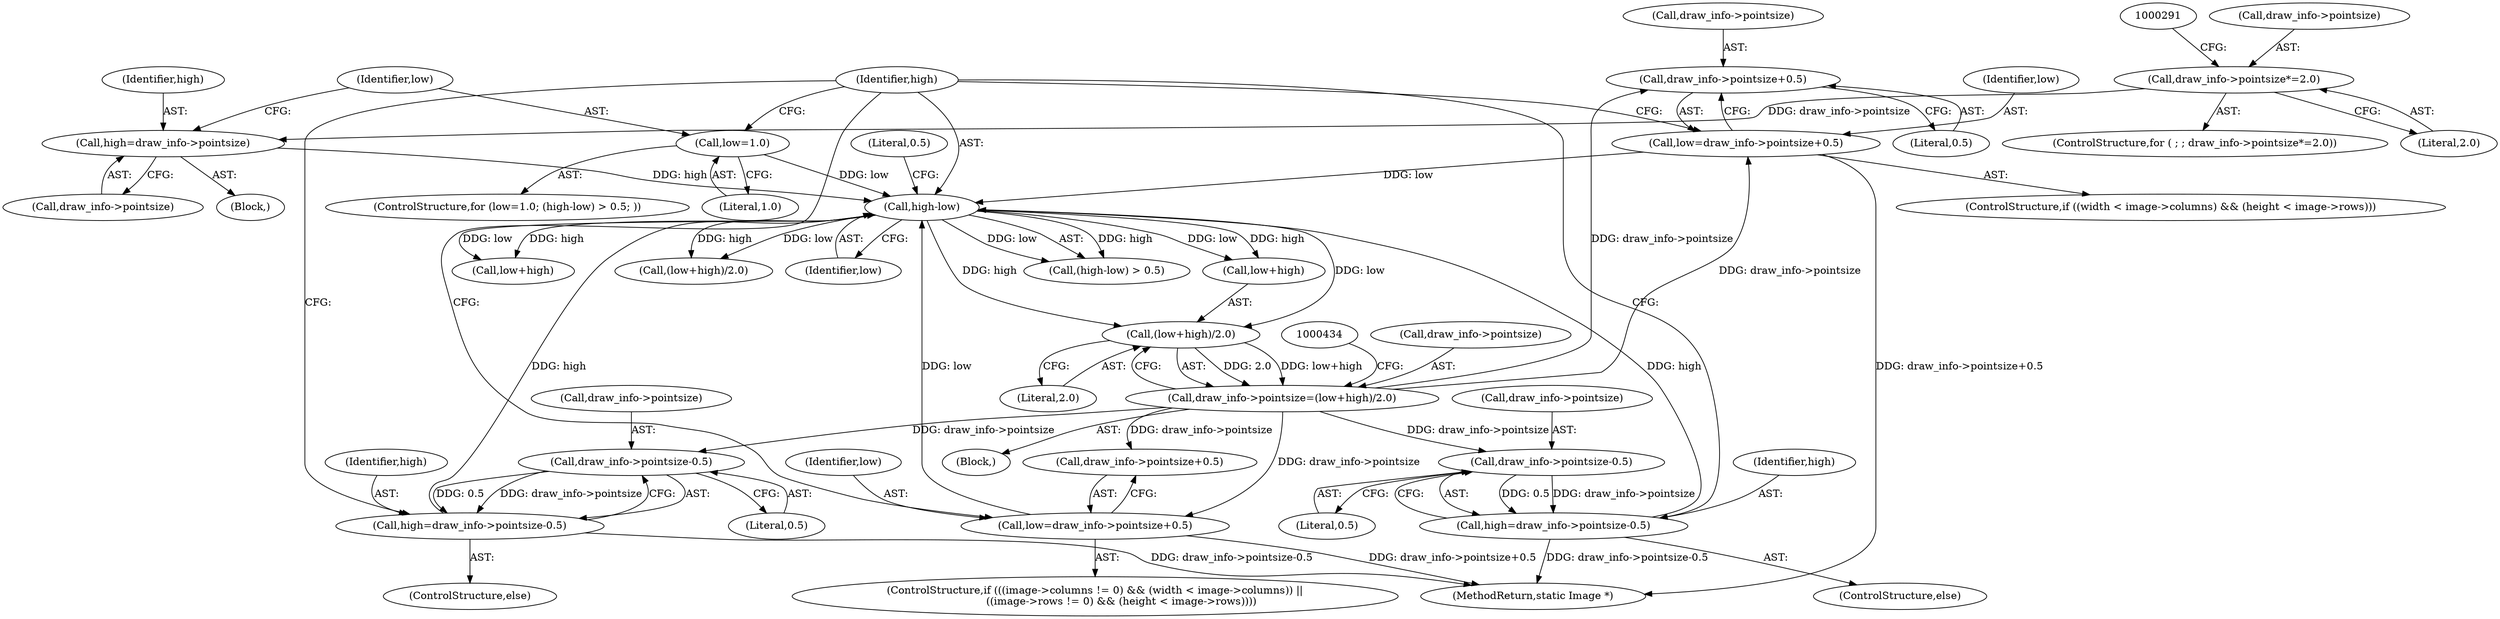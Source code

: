 digraph "0_ImageMagick_f6e9d0d9955e85bdd7540b251cd50d598dacc5e6_30@pointer" {
"1000524" [label="(Call,draw_info->pointsize+0.5)"];
"1000424" [label="(Call,draw_info->pointsize=(low+high)/2.0)"];
"1000428" [label="(Call,(low+high)/2.0)"];
"1000419" [label="(Call,high-low)"];
"1000570" [label="(Call,high=draw_info->pointsize-0.5)"];
"1000572" [label="(Call,draw_info->pointsize-0.5)"];
"1000530" [label="(Call,high=draw_info->pointsize-0.5)"];
"1000532" [label="(Call,draw_info->pointsize-0.5)"];
"1000409" [label="(Call,high=draw_info->pointsize)"];
"1000284" [label="(Call,draw_info->pointsize*=2.0)"];
"1000562" [label="(Call,low=draw_info->pointsize+0.5)"];
"1000415" [label="(Call,low=1.0)"];
"1000522" [label="(Call,low=draw_info->pointsize+0.5)"];
"1000533" [label="(Call,draw_info->pointsize)"];
"1000525" [label="(Call,draw_info->pointsize)"];
"1000582" [label="(Call,(low+high)/2.0)"];
"1000414" [label="(ControlStructure,for (low=1.0; (high-low) > 0.5; ))"];
"1000424" [label="(Call,draw_info->pointsize=(low+high)/2.0)"];
"1000418" [label="(Call,(high-low) > 0.5)"];
"1000419" [label="(Call,high-low)"];
"1000280" [label="(Block,)"];
"1000416" [label="(Identifier,low)"];
"1000571" [label="(Identifier,high)"];
"1000422" [label="(Literal,0.5)"];
"1000425" [label="(Call,draw_info->pointsize)"];
"1000562" [label="(Call,low=draw_info->pointsize+0.5)"];
"1000410" [label="(Identifier,high)"];
"1000522" [label="(Call,low=draw_info->pointsize+0.5)"];
"1000569" [label="(ControlStructure,else)"];
"1000532" [label="(Call,draw_info->pointsize-0.5)"];
"1000417" [label="(Literal,1.0)"];
"1000531" [label="(Identifier,high)"];
"1000874" [label="(MethodReturn,static Image *)"];
"1000411" [label="(Call,draw_info->pointsize)"];
"1000563" [label="(Identifier,low)"];
"1000529" [label="(ControlStructure,else)"];
"1000564" [label="(Call,draw_info->pointsize+0.5)"];
"1000285" [label="(Call,draw_info->pointsize)"];
"1000429" [label="(Call,low+high)"];
"1000415" [label="(Call,low=1.0)"];
"1000536" [label="(Literal,0.5)"];
"1000428" [label="(Call,(low+high)/2.0)"];
"1000283" [label="(ControlStructure,for ( ; ; draw_info->pointsize*=2.0))"];
"1000421" [label="(Identifier,low)"];
"1000432" [label="(Literal,2.0)"];
"1000572" [label="(Call,draw_info->pointsize-0.5)"];
"1000284" [label="(Call,draw_info->pointsize*=2.0)"];
"1000530" [label="(Call,high=draw_info->pointsize-0.5)"];
"1000420" [label="(Identifier,high)"];
"1000288" [label="(Literal,2.0)"];
"1000538" [label="(ControlStructure,if (((image->columns != 0) && (width < image->columns)) ||\n                ((image->rows != 0) && (height < image->rows))))"];
"1000523" [label="(Identifier,low)"];
"1000524" [label="(Call,draw_info->pointsize+0.5)"];
"1000409" [label="(Call,high=draw_info->pointsize)"];
"1000583" [label="(Call,low+high)"];
"1000570" [label="(Call,high=draw_info->pointsize-0.5)"];
"1000573" [label="(Call,draw_info->pointsize)"];
"1000423" [label="(Block,)"];
"1000576" [label="(Literal,0.5)"];
"1000510" [label="(ControlStructure,if ((width < image->columns) && (height < image->rows)))"];
"1000528" [label="(Literal,0.5)"];
"1000524" -> "1000522"  [label="AST: "];
"1000524" -> "1000528"  [label="CFG: "];
"1000525" -> "1000524"  [label="AST: "];
"1000528" -> "1000524"  [label="AST: "];
"1000522" -> "1000524"  [label="CFG: "];
"1000424" -> "1000524"  [label="DDG: draw_info->pointsize"];
"1000424" -> "1000423"  [label="AST: "];
"1000424" -> "1000428"  [label="CFG: "];
"1000425" -> "1000424"  [label="AST: "];
"1000428" -> "1000424"  [label="AST: "];
"1000434" -> "1000424"  [label="CFG: "];
"1000428" -> "1000424"  [label="DDG: low+high"];
"1000428" -> "1000424"  [label="DDG: 2.0"];
"1000424" -> "1000522"  [label="DDG: draw_info->pointsize"];
"1000424" -> "1000532"  [label="DDG: draw_info->pointsize"];
"1000424" -> "1000562"  [label="DDG: draw_info->pointsize"];
"1000424" -> "1000564"  [label="DDG: draw_info->pointsize"];
"1000424" -> "1000572"  [label="DDG: draw_info->pointsize"];
"1000428" -> "1000432"  [label="CFG: "];
"1000429" -> "1000428"  [label="AST: "];
"1000432" -> "1000428"  [label="AST: "];
"1000419" -> "1000428"  [label="DDG: low"];
"1000419" -> "1000428"  [label="DDG: high"];
"1000419" -> "1000418"  [label="AST: "];
"1000419" -> "1000421"  [label="CFG: "];
"1000420" -> "1000419"  [label="AST: "];
"1000421" -> "1000419"  [label="AST: "];
"1000422" -> "1000419"  [label="CFG: "];
"1000419" -> "1000418"  [label="DDG: high"];
"1000419" -> "1000418"  [label="DDG: low"];
"1000570" -> "1000419"  [label="DDG: high"];
"1000530" -> "1000419"  [label="DDG: high"];
"1000409" -> "1000419"  [label="DDG: high"];
"1000562" -> "1000419"  [label="DDG: low"];
"1000415" -> "1000419"  [label="DDG: low"];
"1000522" -> "1000419"  [label="DDG: low"];
"1000419" -> "1000429"  [label="DDG: low"];
"1000419" -> "1000429"  [label="DDG: high"];
"1000419" -> "1000582"  [label="DDG: low"];
"1000419" -> "1000582"  [label="DDG: high"];
"1000419" -> "1000583"  [label="DDG: low"];
"1000419" -> "1000583"  [label="DDG: high"];
"1000570" -> "1000569"  [label="AST: "];
"1000570" -> "1000572"  [label="CFG: "];
"1000571" -> "1000570"  [label="AST: "];
"1000572" -> "1000570"  [label="AST: "];
"1000420" -> "1000570"  [label="CFG: "];
"1000570" -> "1000874"  [label="DDG: draw_info->pointsize-0.5"];
"1000572" -> "1000570"  [label="DDG: draw_info->pointsize"];
"1000572" -> "1000570"  [label="DDG: 0.5"];
"1000572" -> "1000576"  [label="CFG: "];
"1000573" -> "1000572"  [label="AST: "];
"1000576" -> "1000572"  [label="AST: "];
"1000530" -> "1000529"  [label="AST: "];
"1000530" -> "1000532"  [label="CFG: "];
"1000531" -> "1000530"  [label="AST: "];
"1000532" -> "1000530"  [label="AST: "];
"1000420" -> "1000530"  [label="CFG: "];
"1000530" -> "1000874"  [label="DDG: draw_info->pointsize-0.5"];
"1000532" -> "1000530"  [label="DDG: draw_info->pointsize"];
"1000532" -> "1000530"  [label="DDG: 0.5"];
"1000532" -> "1000536"  [label="CFG: "];
"1000533" -> "1000532"  [label="AST: "];
"1000536" -> "1000532"  [label="AST: "];
"1000409" -> "1000280"  [label="AST: "];
"1000409" -> "1000411"  [label="CFG: "];
"1000410" -> "1000409"  [label="AST: "];
"1000411" -> "1000409"  [label="AST: "];
"1000416" -> "1000409"  [label="CFG: "];
"1000284" -> "1000409"  [label="DDG: draw_info->pointsize"];
"1000284" -> "1000283"  [label="AST: "];
"1000284" -> "1000288"  [label="CFG: "];
"1000285" -> "1000284"  [label="AST: "];
"1000288" -> "1000284"  [label="AST: "];
"1000291" -> "1000284"  [label="CFG: "];
"1000562" -> "1000538"  [label="AST: "];
"1000562" -> "1000564"  [label="CFG: "];
"1000563" -> "1000562"  [label="AST: "];
"1000564" -> "1000562"  [label="AST: "];
"1000420" -> "1000562"  [label="CFG: "];
"1000562" -> "1000874"  [label="DDG: draw_info->pointsize+0.5"];
"1000415" -> "1000414"  [label="AST: "];
"1000415" -> "1000417"  [label="CFG: "];
"1000416" -> "1000415"  [label="AST: "];
"1000417" -> "1000415"  [label="AST: "];
"1000420" -> "1000415"  [label="CFG: "];
"1000522" -> "1000510"  [label="AST: "];
"1000523" -> "1000522"  [label="AST: "];
"1000420" -> "1000522"  [label="CFG: "];
"1000522" -> "1000874"  [label="DDG: draw_info->pointsize+0.5"];
}
